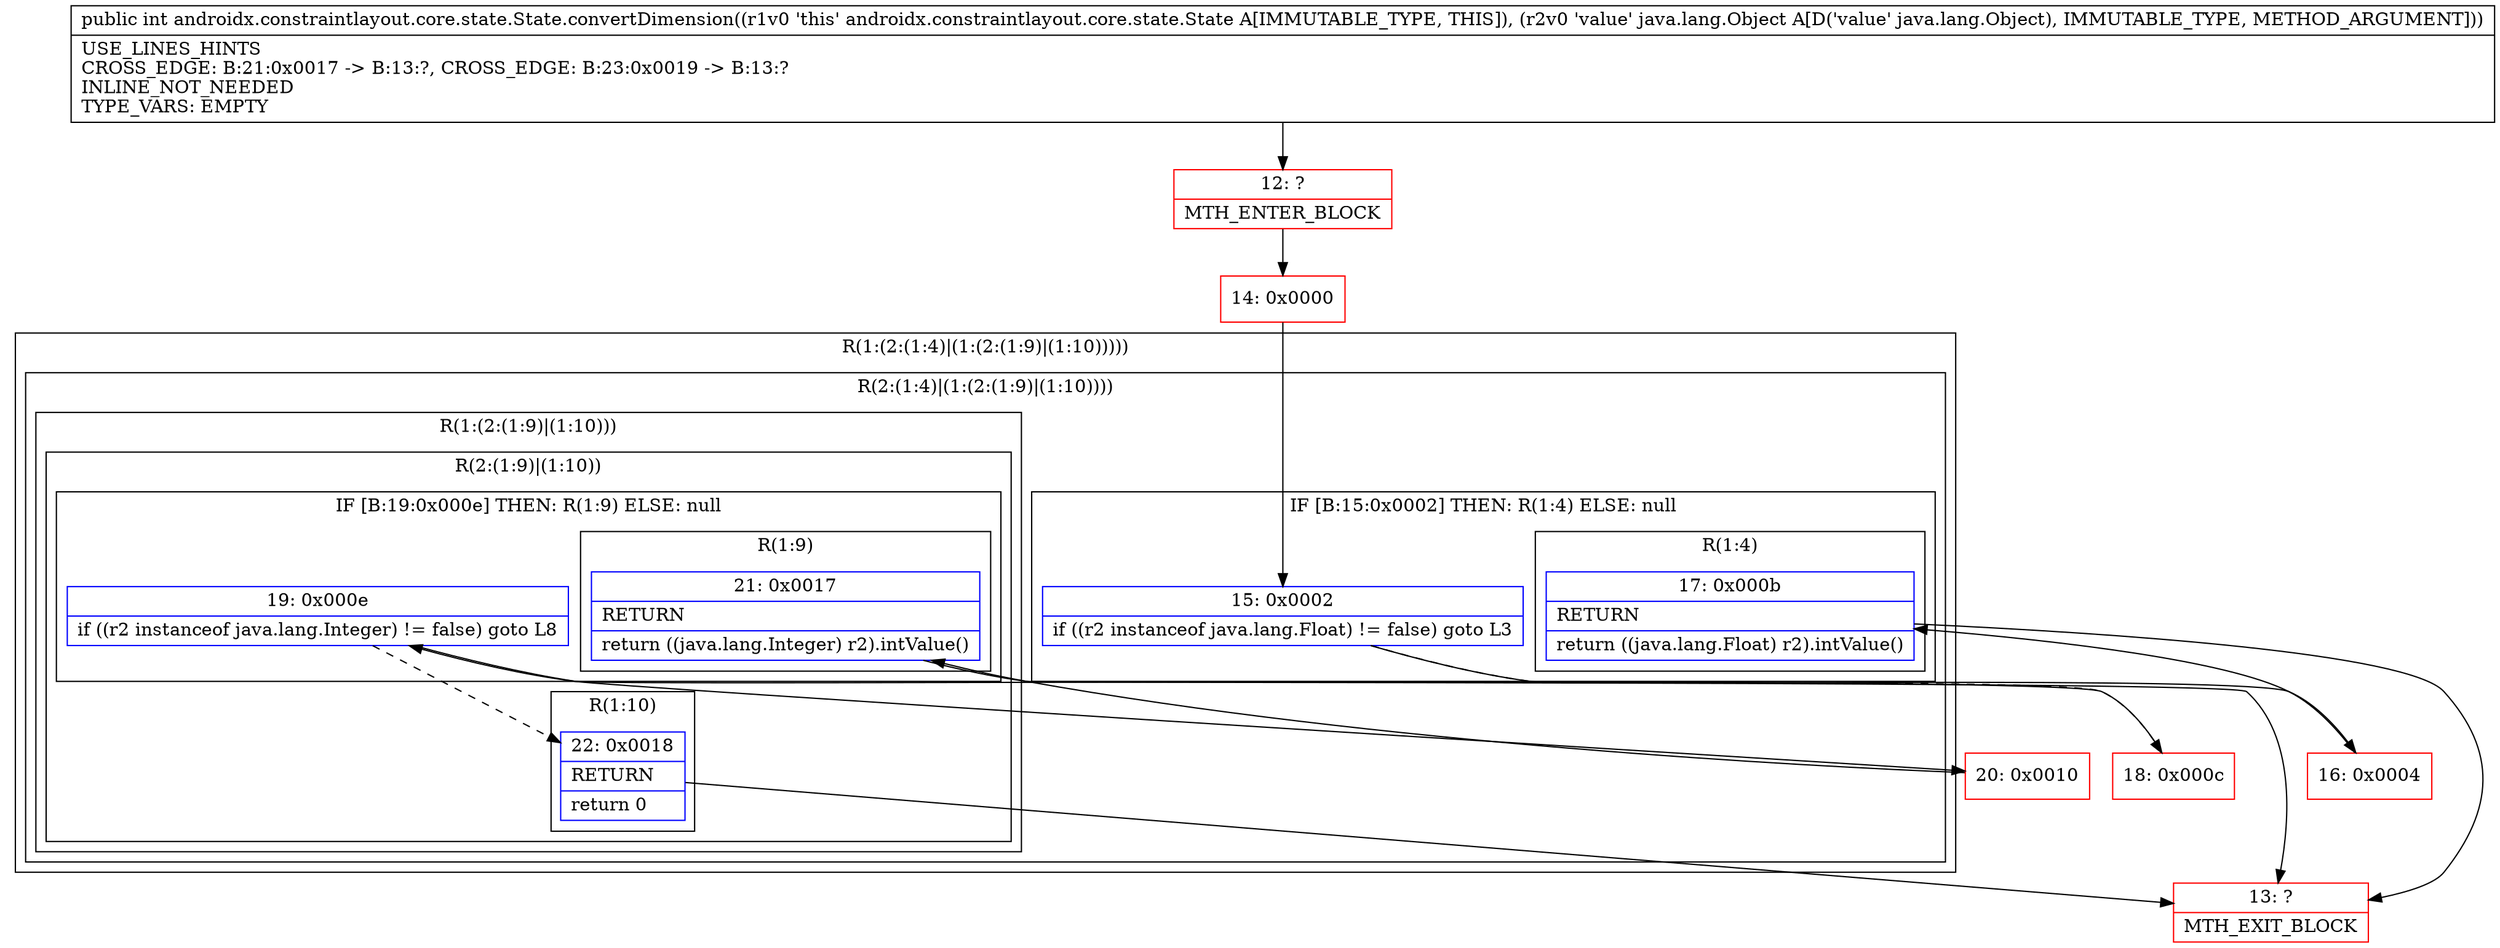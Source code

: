 digraph "CFG forandroidx.constraintlayout.core.state.State.convertDimension(Ljava\/lang\/Object;)I" {
subgraph cluster_Region_551202715 {
label = "R(1:(2:(1:4)|(1:(2:(1:9)|(1:10)))))";
node [shape=record,color=blue];
subgraph cluster_Region_854278998 {
label = "R(2:(1:4)|(1:(2:(1:9)|(1:10))))";
node [shape=record,color=blue];
subgraph cluster_IfRegion_854333693 {
label = "IF [B:15:0x0002] THEN: R(1:4) ELSE: null";
node [shape=record,color=blue];
Node_15 [shape=record,label="{15\:\ 0x0002|if ((r2 instanceof java.lang.Float) != false) goto L3\l}"];
subgraph cluster_Region_365973332 {
label = "R(1:4)";
node [shape=record,color=blue];
Node_17 [shape=record,label="{17\:\ 0x000b|RETURN\l|return ((java.lang.Float) r2).intValue()\l}"];
}
}
subgraph cluster_Region_1619233794 {
label = "R(1:(2:(1:9)|(1:10)))";
node [shape=record,color=blue];
subgraph cluster_Region_144343735 {
label = "R(2:(1:9)|(1:10))";
node [shape=record,color=blue];
subgraph cluster_IfRegion_1524844713 {
label = "IF [B:19:0x000e] THEN: R(1:9) ELSE: null";
node [shape=record,color=blue];
Node_19 [shape=record,label="{19\:\ 0x000e|if ((r2 instanceof java.lang.Integer) != false) goto L8\l}"];
subgraph cluster_Region_1298011726 {
label = "R(1:9)";
node [shape=record,color=blue];
Node_21 [shape=record,label="{21\:\ 0x0017|RETURN\l|return ((java.lang.Integer) r2).intValue()\l}"];
}
}
subgraph cluster_Region_834760827 {
label = "R(1:10)";
node [shape=record,color=blue];
Node_22 [shape=record,label="{22\:\ 0x0018|RETURN\l|return 0\l}"];
}
}
}
}
}
Node_12 [shape=record,color=red,label="{12\:\ ?|MTH_ENTER_BLOCK\l}"];
Node_14 [shape=record,color=red,label="{14\:\ 0x0000}"];
Node_16 [shape=record,color=red,label="{16\:\ 0x0004}"];
Node_13 [shape=record,color=red,label="{13\:\ ?|MTH_EXIT_BLOCK\l}"];
Node_18 [shape=record,color=red,label="{18\:\ 0x000c}"];
Node_20 [shape=record,color=red,label="{20\:\ 0x0010}"];
MethodNode[shape=record,label="{public int androidx.constraintlayout.core.state.State.convertDimension((r1v0 'this' androidx.constraintlayout.core.state.State A[IMMUTABLE_TYPE, THIS]), (r2v0 'value' java.lang.Object A[D('value' java.lang.Object), IMMUTABLE_TYPE, METHOD_ARGUMENT]))  | USE_LINES_HINTS\lCROSS_EDGE: B:21:0x0017 \-\> B:13:?, CROSS_EDGE: B:23:0x0019 \-\> B:13:?\lINLINE_NOT_NEEDED\lTYPE_VARS: EMPTY\l}"];
MethodNode -> Node_12;Node_15 -> Node_16;
Node_15 -> Node_18[style=dashed];
Node_17 -> Node_13;
Node_19 -> Node_20;
Node_19 -> Node_22[style=dashed];
Node_21 -> Node_13;
Node_22 -> Node_13;
Node_12 -> Node_14;
Node_14 -> Node_15;
Node_16 -> Node_17;
Node_18 -> Node_19;
Node_20 -> Node_21;
}

